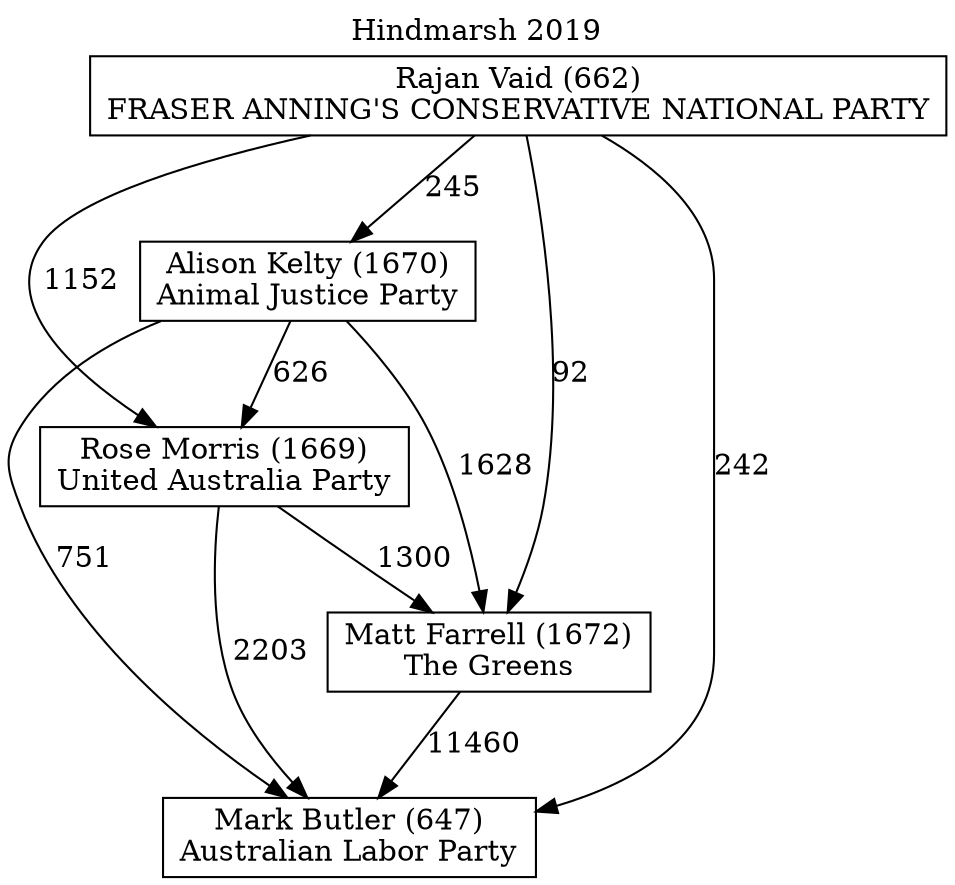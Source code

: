 // House preference flow
digraph "Mark Butler (647)_Hindmarsh_2019" {
	graph [label="Hindmarsh 2019" labelloc=t mclimit=10]
	node [shape=box]
	"Mark Butler (647)" [label="Mark Butler (647)
Australian Labor Party"]
	"Matt Farrell (1672)" [label="Matt Farrell (1672)
The Greens"]
	"Rose Morris (1669)" [label="Rose Morris (1669)
United Australia Party"]
	"Alison Kelty (1670)" [label="Alison Kelty (1670)
Animal Justice Party"]
	"Rajan Vaid (662)" [label="Rajan Vaid (662)
FRASER ANNING'S CONSERVATIVE NATIONAL PARTY"]
	"Matt Farrell (1672)" -> "Mark Butler (647)" [label=11460]
	"Rose Morris (1669)" -> "Matt Farrell (1672)" [label=1300]
	"Alison Kelty (1670)" -> "Rose Morris (1669)" [label=626]
	"Rajan Vaid (662)" -> "Alison Kelty (1670)" [label=245]
	"Rose Morris (1669)" -> "Mark Butler (647)" [label=2203]
	"Alison Kelty (1670)" -> "Mark Butler (647)" [label=751]
	"Rajan Vaid (662)" -> "Mark Butler (647)" [label=242]
	"Rajan Vaid (662)" -> "Rose Morris (1669)" [label=1152]
	"Alison Kelty (1670)" -> "Matt Farrell (1672)" [label=1628]
	"Rajan Vaid (662)" -> "Matt Farrell (1672)" [label=92]
}
